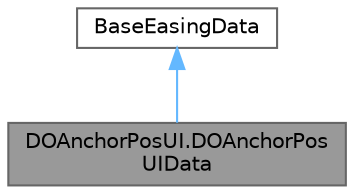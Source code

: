 digraph "DOAnchorPosUI.DOAnchorPosUIData"
{
 // LATEX_PDF_SIZE
  bgcolor="transparent";
  edge [fontname=Helvetica,fontsize=10,labelfontname=Helvetica,labelfontsize=10];
  node [fontname=Helvetica,fontsize=10,shape=box,height=0.2,width=0.4];
  Node1 [id="Node000001",label="DOAnchorPosUI.DOAnchorPos\lUIData",height=0.2,width=0.4,color="gray40", fillcolor="grey60", style="filled", fontcolor="black",tooltip=" "];
  Node2 -> Node1 [id="edge1_Node000001_Node000002",dir="back",color="steelblue1",style="solid",tooltip=" "];
  Node2 [id="Node000002",label="BaseEasingData",height=0.2,width=0.4,color="gray40", fillcolor="white", style="filled",URL="$class_base_do_tween_u_i_1_1_base_easing_data.html",tooltip=" "];
}
